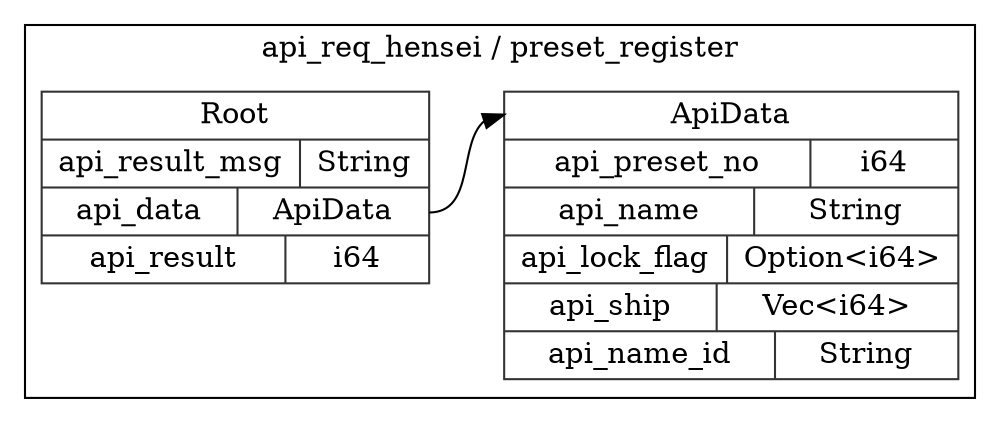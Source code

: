 digraph {
  rankdir=LR;
  subgraph cluster_0 {
    label="api_req_hensei / preset_register";
    node [style="filled", color=white, style="solid", color=gray20];
    api_req_hensei__preset_register__Root [label="<Root> Root  | { api_result_msg | <api_result_msg> String } | { api_data | <api_data> ApiData } | { api_result | <api_result> i64 }", shape=record];
    api_req_hensei__preset_register__ApiData;
    api_req_hensei__preset_register__Root:api_data:e -> api_req_hensei__preset_register__ApiData:ApiData:w;
    api_req_hensei__preset_register__ApiData [label="<ApiData> ApiData  | { api_preset_no | <api_preset_no> i64 } | { api_name | <api_name> String } | { api_lock_flag | <api_lock_flag> Option\<i64\> } | { api_ship | <api_ship> Vec\<i64\> } | { api_name_id | <api_name_id> String }", shape=record];
  }
}
